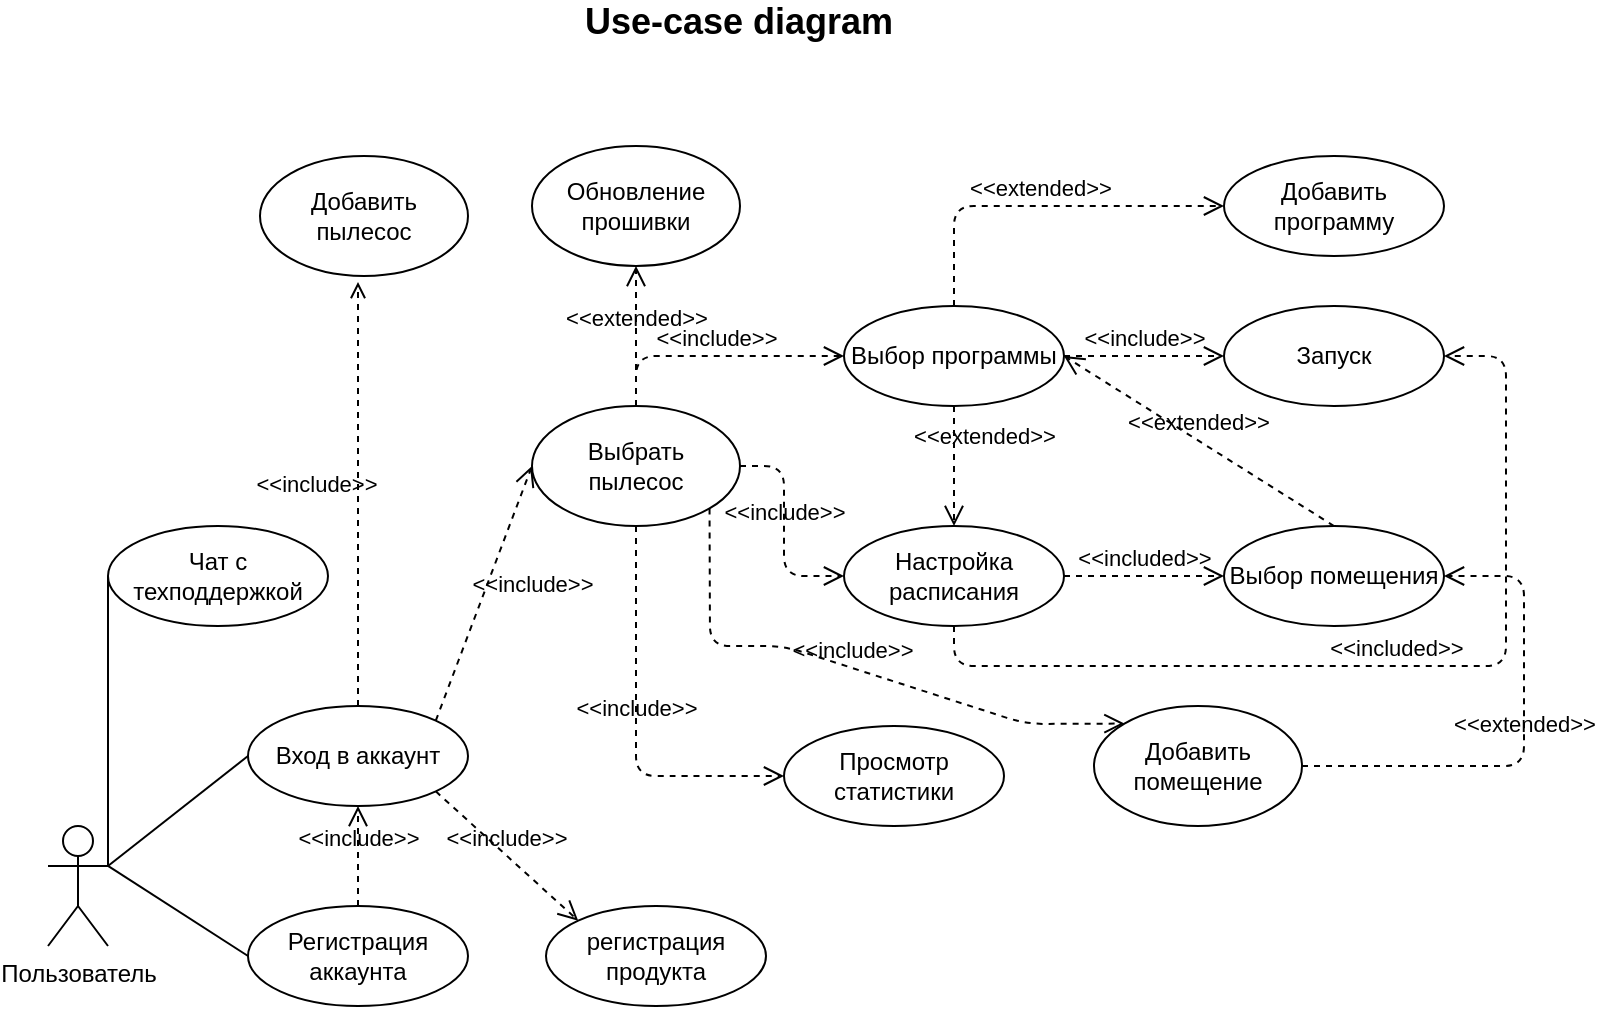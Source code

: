 <mxfile>
    <diagram id="xR59Nx-GNKhP8YMmGbBa" name="Страница 1">
        <mxGraphModel dx="1060" dy="478" grid="1" gridSize="10" guides="1" tooltips="1" connect="1" arrows="1" fold="1" page="1" pageScale="1" pageWidth="1169" pageHeight="827" math="0" shadow="0">
            <root>
                <mxCell id="0"/>
                <mxCell id="1" parent="0"/>
                <mxCell id="51" value="" style="group" parent="1" vertex="1" connectable="0">
                    <mxGeometry x="216" y="110" width="738" height="502" as="geometry"/>
                </mxCell>
                <mxCell id="3" value="Пользователь" style="shape=umlActor;verticalLabelPosition=bottom;verticalAlign=top;html=1;" parent="51" vertex="1">
                    <mxGeometry y="412" width="30" height="60" as="geometry"/>
                </mxCell>
                <mxCell id="4" value="Запуск" style="ellipse;whiteSpace=wrap;html=1;" parent="51" vertex="1">
                    <mxGeometry x="588" y="152" width="110" height="50" as="geometry"/>
                </mxCell>
                <mxCell id="5" value="Выбор программы" style="ellipse;whiteSpace=wrap;html=1;" parent="51" vertex="1">
                    <mxGeometry x="398" y="152" width="110" height="50" as="geometry"/>
                </mxCell>
                <mxCell id="6" value="Выбор помещения" style="ellipse;whiteSpace=wrap;html=1;" parent="51" vertex="1">
                    <mxGeometry x="588" y="262" width="110" height="50" as="geometry"/>
                </mxCell>
                <mxCell id="7" value="Настройка расписания" style="ellipse;whiteSpace=wrap;html=1;" parent="51" vertex="1">
                    <mxGeometry x="398" y="262" width="110" height="50" as="geometry"/>
                </mxCell>
                <mxCell id="8" value="Просмотр статистики" style="ellipse;whiteSpace=wrap;html=1;" parent="51" vertex="1">
                    <mxGeometry x="368" y="362" width="110" height="50" as="geometry"/>
                </mxCell>
                <mxCell id="9" value="Регистрация аккаунта" style="ellipse;whiteSpace=wrap;html=1;" parent="51" vertex="1">
                    <mxGeometry x="100" y="452" width="110" height="50" as="geometry"/>
                </mxCell>
                <mxCell id="10" value="Вход в аккаунт" style="ellipse;whiteSpace=wrap;html=1;" parent="51" vertex="1">
                    <mxGeometry x="100" y="352" width="110" height="50" as="geometry"/>
                </mxCell>
                <mxCell id="11" value="" style="endArrow=none;html=1;exitX=1;exitY=0.333;exitDx=0;exitDy=0;exitPerimeter=0;entryX=0;entryY=0.5;entryDx=0;entryDy=0;" parent="51" source="3" target="9" edge="1">
                    <mxGeometry width="50" height="50" relative="1" as="geometry">
                        <mxPoint x="300" y="402" as="sourcePoint"/>
                        <mxPoint x="350" y="352" as="targetPoint"/>
                    </mxGeometry>
                </mxCell>
                <mxCell id="12" value="" style="endArrow=none;html=1;entryX=0;entryY=0.5;entryDx=0;entryDy=0;" parent="51" target="10" edge="1">
                    <mxGeometry width="50" height="50" relative="1" as="geometry">
                        <mxPoint x="30" y="432" as="sourcePoint"/>
                        <mxPoint x="350" y="352" as="targetPoint"/>
                    </mxGeometry>
                </mxCell>
                <mxCell id="13" value="&amp;lt;&amp;lt;include&amp;gt;&amp;gt;" style="endArrow=open;startArrow=none;endFill=0;startFill=0;endSize=8;html=1;verticalAlign=bottom;dashed=1;labelBackgroundColor=none;exitX=0.5;exitY=0;exitDx=0;exitDy=0;entryX=0.5;entryY=1;entryDx=0;entryDy=0;" parent="51" source="9" target="10" edge="1">
                    <mxGeometry width="160" relative="1" as="geometry">
                        <mxPoint x="250" y="382" as="sourcePoint"/>
                        <mxPoint x="410" y="382" as="targetPoint"/>
                    </mxGeometry>
                </mxCell>
                <mxCell id="14" value="&amp;lt;&amp;lt;include&amp;gt;&amp;gt;" style="endArrow=open;startArrow=none;endFill=0;startFill=0;endSize=8;html=1;verticalAlign=bottom;dashed=1;labelBackgroundColor=none;entryX=0;entryY=0.5;entryDx=0;entryDy=0;exitX=0.5;exitY=0;exitDx=0;exitDy=0;" parent="51" source="40" target="5" edge="1">
                    <mxGeometry width="160" relative="1" as="geometry">
                        <mxPoint x="268" y="177" as="sourcePoint"/>
                        <mxPoint x="521" y="222" as="targetPoint"/>
                        <Array as="points">
                            <mxPoint x="294" y="177"/>
                        </Array>
                    </mxGeometry>
                </mxCell>
                <mxCell id="15" value="&amp;lt;&amp;lt;include&amp;gt;&amp;gt;" style="endArrow=open;startArrow=none;endFill=0;startFill=0;endSize=8;html=1;verticalAlign=bottom;dashed=1;labelBackgroundColor=none;entryX=0;entryY=0.5;entryDx=0;entryDy=0;exitX=1;exitY=0.5;exitDx=0;exitDy=0;" parent="51" source="5" target="4" edge="1">
                    <mxGeometry width="160" relative="1" as="geometry">
                        <mxPoint x="358" y="222" as="sourcePoint"/>
                        <mxPoint x="518" y="222" as="targetPoint"/>
                    </mxGeometry>
                </mxCell>
                <mxCell id="16" value="&amp;lt;&amp;lt;include&amp;gt;&amp;gt;" style="endArrow=open;startArrow=none;endFill=0;startFill=0;endSize=8;html=1;verticalAlign=bottom;dashed=1;labelBackgroundColor=none;entryX=0;entryY=0.5;entryDx=0;entryDy=0;exitX=1;exitY=0.5;exitDx=0;exitDy=0;" parent="51" source="40" target="7" edge="1">
                    <mxGeometry width="160" relative="1" as="geometry">
                        <mxPoint x="298" y="277" as="sourcePoint"/>
                        <mxPoint x="521" y="222" as="targetPoint"/>
                        <Array as="points">
                            <mxPoint x="368" y="232"/>
                            <mxPoint x="368" y="287"/>
                        </Array>
                    </mxGeometry>
                </mxCell>
                <mxCell id="17" value="&amp;lt;&amp;lt;include&amp;gt;&amp;gt;" style="endArrow=open;startArrow=none;endFill=0;startFill=0;endSize=8;html=1;verticalAlign=bottom;dashed=1;labelBackgroundColor=none;entryX=0;entryY=0.5;entryDx=0;entryDy=0;exitX=0.5;exitY=1;exitDx=0;exitDy=0;" parent="51" source="40" target="8" edge="1">
                    <mxGeometry width="160" relative="1" as="geometry">
                        <mxPoint x="288" y="302" as="sourcePoint"/>
                        <mxPoint x="521" y="222" as="targetPoint"/>
                        <Array as="points">
                            <mxPoint x="294" y="387"/>
                            <mxPoint x="319" y="387"/>
                            <mxPoint x="339" y="387"/>
                        </Array>
                    </mxGeometry>
                </mxCell>
                <mxCell id="18" value="&amp;lt;&amp;lt;extended&amp;gt;&amp;gt;" style="endArrow=open;startArrow=none;endFill=0;startFill=0;endSize=8;html=1;verticalAlign=bottom;dashed=1;labelBackgroundColor=none;exitX=0.5;exitY=1;exitDx=0;exitDy=0;entryX=0.5;entryY=0;entryDx=0;entryDy=0;" parent="51" source="5" target="7" edge="1">
                    <mxGeometry x="-0.2" y="15" width="160" relative="1" as="geometry">
                        <mxPoint x="358" y="232" as="sourcePoint"/>
                        <mxPoint x="518" y="232" as="targetPoint"/>
                        <mxPoint as="offset"/>
                    </mxGeometry>
                </mxCell>
                <mxCell id="19" value="&amp;lt;&amp;lt;extended&amp;gt;&amp;gt;" style="endArrow=open;startArrow=none;endFill=0;startFill=0;endSize=8;html=1;verticalAlign=bottom;dashed=1;labelBackgroundColor=none;exitX=0.5;exitY=0;exitDx=0;exitDy=0;entryX=1;entryY=0.5;entryDx=0;entryDy=0;" parent="51" source="6" target="5" edge="1">
                    <mxGeometry width="160" relative="1" as="geometry">
                        <mxPoint x="358" y="232" as="sourcePoint"/>
                        <mxPoint x="518" y="232" as="targetPoint"/>
                        <Array as="points"/>
                    </mxGeometry>
                </mxCell>
                <mxCell id="20" value="&amp;lt;&amp;lt;included&amp;gt;&amp;gt;" style="endArrow=open;startArrow=none;endFill=0;startFill=0;endSize=8;html=1;verticalAlign=bottom;dashed=1;labelBackgroundColor=none;exitX=1;exitY=0.5;exitDx=0;exitDy=0;entryX=0;entryY=0.5;entryDx=0;entryDy=0;" parent="51" source="7" target="6" edge="1">
                    <mxGeometry width="160" relative="1" as="geometry">
                        <mxPoint x="358" y="232" as="sourcePoint"/>
                        <mxPoint x="518" y="232" as="targetPoint"/>
                    </mxGeometry>
                </mxCell>
                <mxCell id="21" value="&amp;lt;&amp;lt;included&amp;gt;&amp;gt;" style="endArrow=open;startArrow=none;endFill=0;startFill=0;endSize=8;html=1;verticalAlign=bottom;dashed=1;labelBackgroundColor=none;exitX=0.5;exitY=1;exitDx=0;exitDy=0;entryX=1;entryY=0.5;entryDx=0;entryDy=0;" parent="51" source="7" target="4" edge="1">
                    <mxGeometry width="160" relative="1" as="geometry">
                        <mxPoint x="338" y="232" as="sourcePoint"/>
                        <mxPoint x="548" y="362" as="targetPoint"/>
                        <Array as="points">
                            <mxPoint x="453" y="332"/>
                            <mxPoint x="729" y="332"/>
                            <mxPoint x="729" y="177"/>
                        </Array>
                    </mxGeometry>
                </mxCell>
                <mxCell id="37" value="Добавить помещение" style="ellipse;whiteSpace=wrap;html=1;" parent="51" vertex="1">
                    <mxGeometry x="523" y="352" width="104" height="60" as="geometry"/>
                </mxCell>
                <mxCell id="38" value="&amp;lt;&amp;lt;include&amp;gt;&amp;gt;" style="endArrow=open;startArrow=none;endFill=0;startFill=0;endSize=8;html=1;verticalAlign=bottom;dashed=1;labelBackgroundColor=none;entryX=0;entryY=0;entryDx=0;entryDy=0;exitX=1;exitY=1;exitDx=0;exitDy=0;" parent="51" source="40" target="37" edge="1">
                    <mxGeometry width="160" relative="1" as="geometry">
                        <mxPoint x="169" y="162" as="sourcePoint"/>
                        <mxPoint x="249" y="122" as="targetPoint"/>
                        <Array as="points">
                            <mxPoint x="331" y="322"/>
                            <mxPoint x="368" y="322"/>
                            <mxPoint x="489" y="361"/>
                        </Array>
                    </mxGeometry>
                </mxCell>
                <mxCell id="39" value="&amp;lt;&amp;lt;include&amp;gt;&amp;gt;" style="endArrow=open;startArrow=none;endFill=0;startFill=0;endSize=8;html=1;verticalAlign=bottom;dashed=1;labelBackgroundColor=none;exitX=1;exitY=0;exitDx=0;exitDy=0;entryX=0;entryY=0.5;entryDx=0;entryDy=0;" parent="51" source="10" target="40" edge="1">
                    <mxGeometry x="0.065" y="-24" width="160" relative="1" as="geometry">
                        <mxPoint x="163" y="377" as="sourcePoint"/>
                        <mxPoint x="282" y="387" as="targetPoint"/>
                        <Array as="points"/>
                        <mxPoint as="offset"/>
                    </mxGeometry>
                </mxCell>
                <mxCell id="40" value="Выбрать &lt;br&gt;пылесос" style="ellipse;whiteSpace=wrap;html=1;" parent="51" vertex="1">
                    <mxGeometry x="242" y="202" width="104" height="60" as="geometry"/>
                </mxCell>
                <mxCell id="41" value="&amp;lt;&amp;lt;extended&amp;gt;&amp;gt;" style="endArrow=open;startArrow=none;endFill=0;startFill=0;endSize=8;html=1;verticalAlign=bottom;dashed=1;labelBackgroundColor=none;exitX=1;exitY=0.5;exitDx=0;exitDy=0;entryX=1;entryY=0.5;entryDx=0;entryDy=0;" parent="51" source="37" target="6" edge="1">
                    <mxGeometry width="160" relative="1" as="geometry">
                        <mxPoint x="398" y="212" as="sourcePoint"/>
                        <mxPoint x="558" y="212" as="targetPoint"/>
                        <Array as="points">
                            <mxPoint x="738" y="382"/>
                            <mxPoint x="738" y="287"/>
                        </Array>
                    </mxGeometry>
                </mxCell>
                <mxCell id="42" value="Добавить программу" style="ellipse;whiteSpace=wrap;html=1;" parent="51" vertex="1">
                    <mxGeometry x="588" y="77" width="110" height="50" as="geometry"/>
                </mxCell>
                <mxCell id="43" value="&amp;lt;&amp;lt;extended&amp;gt;&amp;gt;" style="endArrow=open;startArrow=none;endFill=0;startFill=0;endSize=8;html=1;verticalAlign=bottom;dashed=1;labelBackgroundColor=none;exitX=0.5;exitY=0;exitDx=0;exitDy=0;entryX=0;entryY=0.5;entryDx=0;entryDy=0;" parent="51" source="5" target="42" edge="1">
                    <mxGeometry width="160" relative="1" as="geometry">
                        <mxPoint x="499" y="127" as="sourcePoint"/>
                        <mxPoint x="659" y="127" as="targetPoint"/>
                        <Array as="points">
                            <mxPoint x="453" y="102"/>
                        </Array>
                    </mxGeometry>
                </mxCell>
                <mxCell id="44" value="Обновление прошивки" style="ellipse;whiteSpace=wrap;html=1;" parent="51" vertex="1">
                    <mxGeometry x="242" y="72" width="104" height="60" as="geometry"/>
                </mxCell>
                <mxCell id="45" value="&amp;lt;&amp;lt;extended&amp;gt;&amp;gt;" style="endArrow=open;startArrow=none;endFill=0;startFill=0;endSize=8;html=1;verticalAlign=bottom;dashed=1;labelBackgroundColor=none;exitX=0.5;exitY=0;exitDx=0;exitDy=0;entryX=0.5;entryY=1;entryDx=0;entryDy=0;" parent="51" source="40" target="44" edge="1">
                    <mxGeometry width="160" relative="1" as="geometry">
                        <mxPoint x="499" y="127" as="sourcePoint"/>
                        <mxPoint x="659" y="127" as="targetPoint"/>
                    </mxGeometry>
                </mxCell>
                <mxCell id="48" value="регистрация продукта" style="ellipse;whiteSpace=wrap;html=1;" parent="51" vertex="1">
                    <mxGeometry x="249" y="452" width="110" height="50" as="geometry"/>
                </mxCell>
                <mxCell id="49" value="&amp;lt;&amp;lt;include&amp;gt;&amp;gt;" style="endArrow=open;startArrow=none;endFill=0;startFill=0;endSize=8;html=1;verticalAlign=bottom;dashed=1;labelBackgroundColor=none;exitX=1;exitY=1;exitDx=0;exitDy=0;entryX=0;entryY=0;entryDx=0;entryDy=0;" parent="51" source="10" target="48" edge="1">
                    <mxGeometry width="160" relative="1" as="geometry">
                        <mxPoint x="499" y="357" as="sourcePoint"/>
                        <mxPoint x="659" y="357" as="targetPoint"/>
                    </mxGeometry>
                </mxCell>
                <mxCell id="50" value="&lt;font style=&quot;font-size: 18px&quot;&gt;&lt;b&gt;Use-case diagram&lt;/b&gt;&lt;/font&gt;" style="text;html=1;align=center;verticalAlign=middle;resizable=0;points=[];autosize=1;strokeColor=none;fillColor=none;" parent="51" vertex="1">
                    <mxGeometry x="260" width="170" height="20" as="geometry"/>
                </mxCell>
                <mxCell id="52" value="Добавить пылесос" style="ellipse;whiteSpace=wrap;html=1;" vertex="1" parent="51">
                    <mxGeometry x="106" y="77" width="104" height="60" as="geometry"/>
                </mxCell>
                <mxCell id="53" value="&amp;lt;&amp;lt;include&amp;gt;&amp;gt;" style="html=1;verticalAlign=bottom;labelBackgroundColor=none;endArrow=open;endFill=0;dashed=1;exitX=0.5;exitY=0;exitDx=0;exitDy=0;" edge="1" parent="51" source="10">
                    <mxGeometry x="-0.038" y="21" width="160" relative="1" as="geometry">
                        <mxPoint x="334" y="260" as="sourcePoint"/>
                        <mxPoint x="155" y="140" as="targetPoint"/>
                        <mxPoint as="offset"/>
                    </mxGeometry>
                </mxCell>
                <mxCell id="46" value="Чат с техподдержкой" style="ellipse;whiteSpace=wrap;html=1;" parent="51" vertex="1">
                    <mxGeometry x="30" y="262" width="110" height="50" as="geometry"/>
                </mxCell>
                <mxCell id="55" value="" style="endArrow=none;html=1;exitX=1;exitY=0.333;exitDx=0;exitDy=0;exitPerimeter=0;entryX=0;entryY=0.5;entryDx=0;entryDy=0;" edge="1" parent="51" source="3" target="46">
                    <mxGeometry width="50" height="50" relative="1" as="geometry">
                        <mxPoint x="300" y="402" as="sourcePoint"/>
                        <mxPoint x="350" y="352" as="targetPoint"/>
                    </mxGeometry>
                </mxCell>
            </root>
        </mxGraphModel>
    </diagram>
</mxfile>